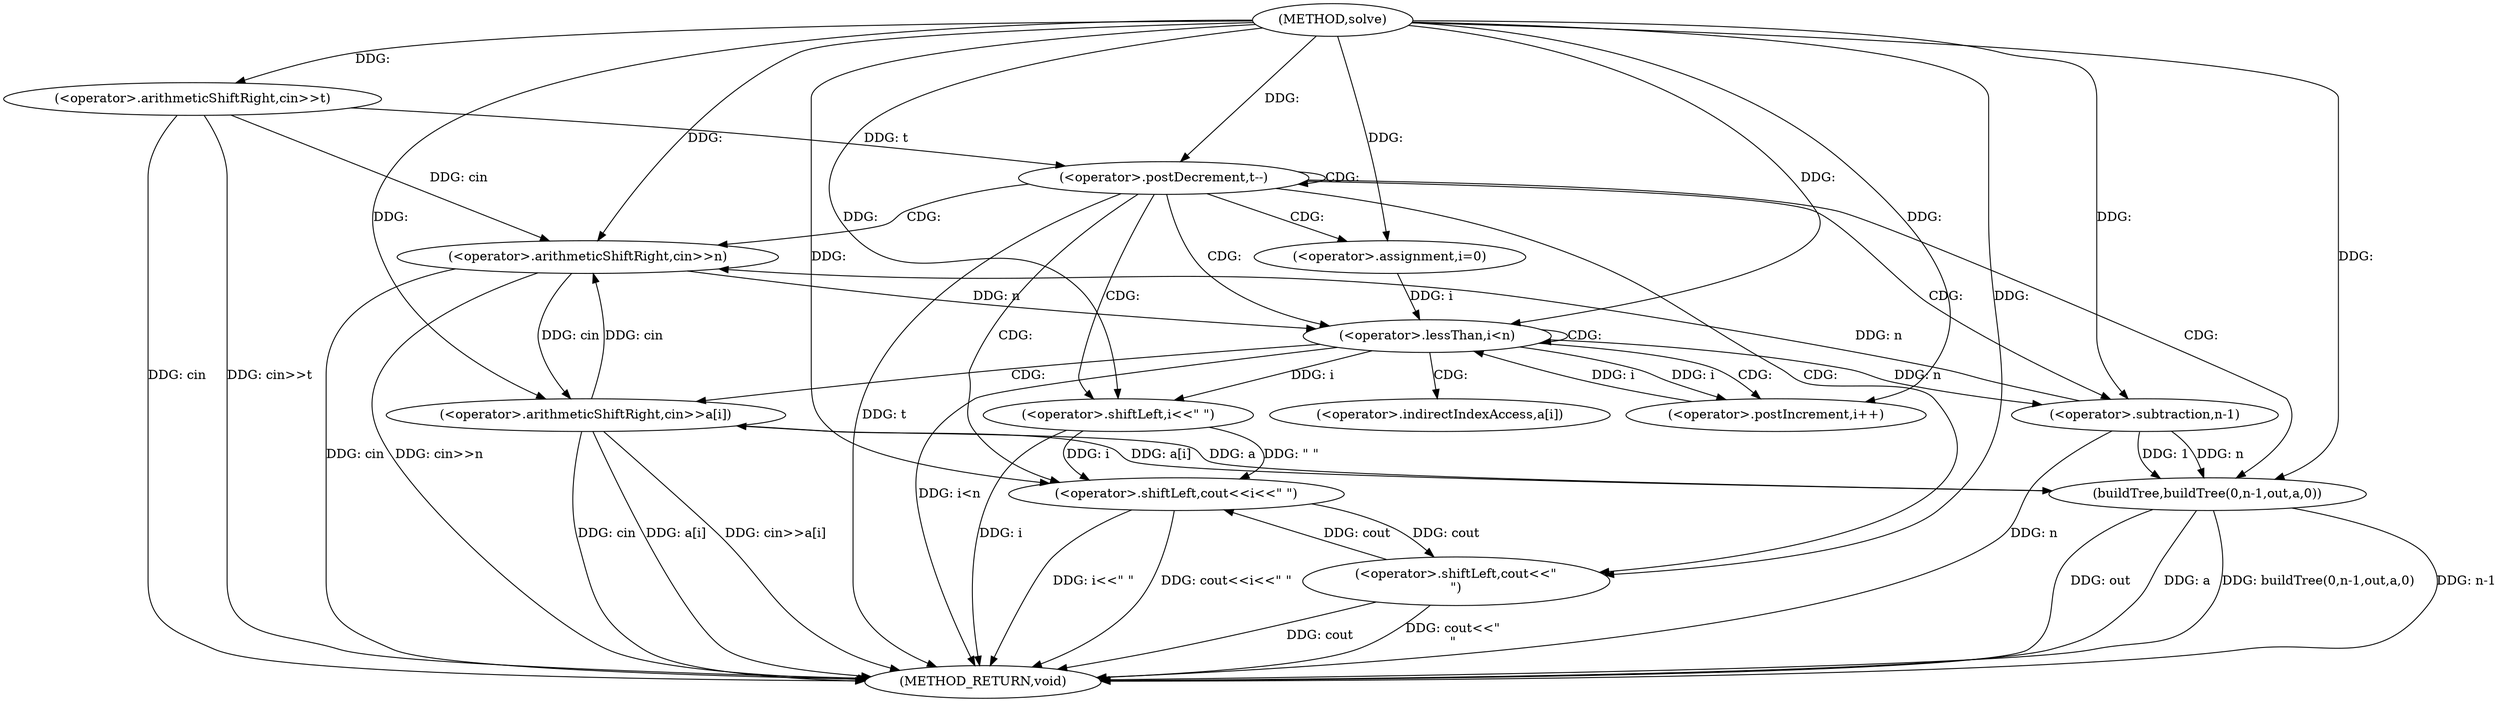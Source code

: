 digraph "solve" {  
"1000293" [label = "(METHOD,solve)" ]
"1000341" [label = "(METHOD_RETURN,void)" ]
"1000296" [label = "(<operator>.arithmeticShiftRight,cin>>t)" ]
"1000300" [label = "(<operator>.postDecrement,t--)" ]
"1000304" [label = "(<operator>.arithmeticShiftRight,cin>>n)" ]
"1000324" [label = "(buildTree,buildTree(0,n-1,out,a,0))" ]
"1000333" [label = "(<operator>.shiftLeft,cout<<i<<\" \")" ]
"1000338" [label = "(<operator>.shiftLeft,cout<<\"\n\")" ]
"1000311" [label = "(<operator>.assignment,i=0)" ]
"1000314" [label = "(<operator>.lessThan,i<n)" ]
"1000317" [label = "(<operator>.postIncrement,i++)" ]
"1000319" [label = "(<operator>.arithmeticShiftRight,cin>>a[i])" ]
"1000326" [label = "(<operator>.subtraction,n-1)" ]
"1000335" [label = "(<operator>.shiftLeft,i<<\" \")" ]
"1000321" [label = "(<operator>.indirectIndexAccess,a[i])" ]
  "1000296" -> "1000341"  [ label = "DDG: cin"] 
  "1000296" -> "1000341"  [ label = "DDG: cin>>t"] 
  "1000300" -> "1000341"  [ label = "DDG: t"] 
  "1000304" -> "1000341"  [ label = "DDG: cin"] 
  "1000304" -> "1000341"  [ label = "DDG: cin>>n"] 
  "1000314" -> "1000341"  [ label = "DDG: i<n"] 
  "1000326" -> "1000341"  [ label = "DDG: n"] 
  "1000324" -> "1000341"  [ label = "DDG: n-1"] 
  "1000324" -> "1000341"  [ label = "DDG: out"] 
  "1000324" -> "1000341"  [ label = "DDG: a"] 
  "1000324" -> "1000341"  [ label = "DDG: buildTree(0,n-1,out,a,0)"] 
  "1000335" -> "1000341"  [ label = "DDG: i"] 
  "1000333" -> "1000341"  [ label = "DDG: i<<\" \""] 
  "1000333" -> "1000341"  [ label = "DDG: cout<<i<<\" \""] 
  "1000338" -> "1000341"  [ label = "DDG: cout"] 
  "1000338" -> "1000341"  [ label = "DDG: cout<<\"\n\""] 
  "1000319" -> "1000341"  [ label = "DDG: cin"] 
  "1000319" -> "1000341"  [ label = "DDG: a[i]"] 
  "1000319" -> "1000341"  [ label = "DDG: cin>>a[i]"] 
  "1000293" -> "1000296"  [ label = "DDG: "] 
  "1000296" -> "1000300"  [ label = "DDG: t"] 
  "1000293" -> "1000300"  [ label = "DDG: "] 
  "1000296" -> "1000304"  [ label = "DDG: cin"] 
  "1000319" -> "1000304"  [ label = "DDG: cin"] 
  "1000293" -> "1000304"  [ label = "DDG: "] 
  "1000326" -> "1000304"  [ label = "DDG: n"] 
  "1000293" -> "1000311"  [ label = "DDG: "] 
  "1000293" -> "1000324"  [ label = "DDG: "] 
  "1000326" -> "1000324"  [ label = "DDG: 1"] 
  "1000326" -> "1000324"  [ label = "DDG: n"] 
  "1000319" -> "1000324"  [ label = "DDG: a[i]"] 
  "1000338" -> "1000333"  [ label = "DDG: cout"] 
  "1000293" -> "1000333"  [ label = "DDG: "] 
  "1000335" -> "1000333"  [ label = "DDG: \" \""] 
  "1000335" -> "1000333"  [ label = "DDG: i"] 
  "1000333" -> "1000338"  [ label = "DDG: cout"] 
  "1000293" -> "1000338"  [ label = "DDG: "] 
  "1000311" -> "1000314"  [ label = "DDG: i"] 
  "1000317" -> "1000314"  [ label = "DDG: i"] 
  "1000293" -> "1000314"  [ label = "DDG: "] 
  "1000304" -> "1000314"  [ label = "DDG: n"] 
  "1000314" -> "1000317"  [ label = "DDG: i"] 
  "1000293" -> "1000317"  [ label = "DDG: "] 
  "1000304" -> "1000319"  [ label = "DDG: cin"] 
  "1000293" -> "1000319"  [ label = "DDG: "] 
  "1000324" -> "1000319"  [ label = "DDG: a"] 
  "1000314" -> "1000326"  [ label = "DDG: n"] 
  "1000293" -> "1000326"  [ label = "DDG: "] 
  "1000314" -> "1000335"  [ label = "DDG: i"] 
  "1000293" -> "1000335"  [ label = "DDG: "] 
  "1000300" -> "1000326"  [ label = "CDG: "] 
  "1000300" -> "1000335"  [ label = "CDG: "] 
  "1000300" -> "1000333"  [ label = "CDG: "] 
  "1000300" -> "1000314"  [ label = "CDG: "] 
  "1000300" -> "1000300"  [ label = "CDG: "] 
  "1000300" -> "1000304"  [ label = "CDG: "] 
  "1000300" -> "1000311"  [ label = "CDG: "] 
  "1000300" -> "1000324"  [ label = "CDG: "] 
  "1000300" -> "1000338"  [ label = "CDG: "] 
  "1000314" -> "1000319"  [ label = "CDG: "] 
  "1000314" -> "1000314"  [ label = "CDG: "] 
  "1000314" -> "1000317"  [ label = "CDG: "] 
  "1000314" -> "1000321"  [ label = "CDG: "] 
}
